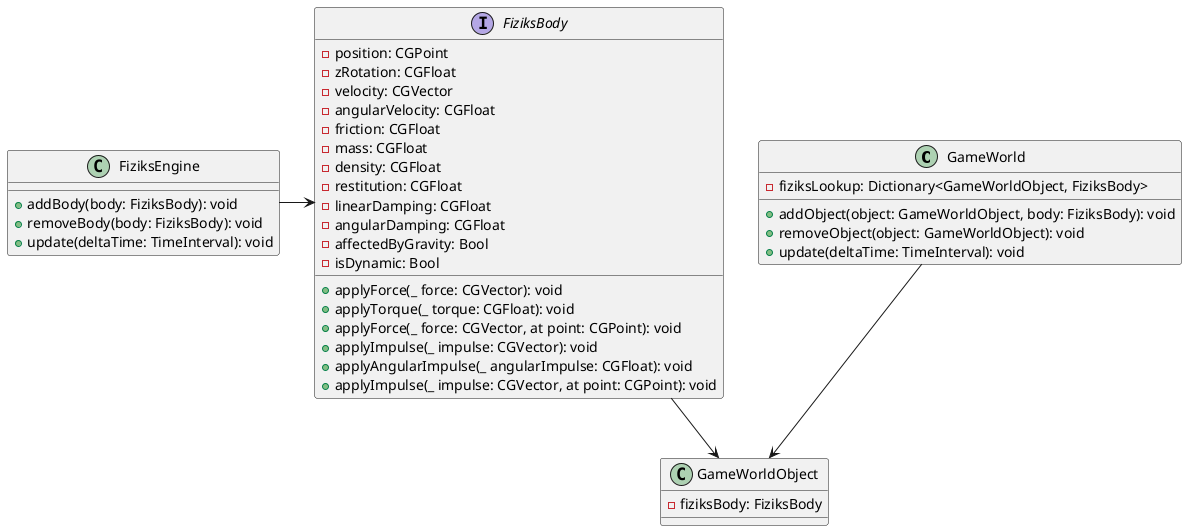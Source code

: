 @startuml
class GameWorld {
    - fiziksLookup: Dictionary<GameWorldObject, FiziksBody>
    + addObject(object: GameWorldObject, body: FiziksBody): void
    + removeObject(object: GameWorldObject): void
    + update(deltaTime: TimeInterval): void
}

interface FiziksBody {
    - position: CGPoint
    - zRotation: CGFloat
    - velocity: CGVector
    - angularVelocity: CGFloat
    - friction: CGFloat
    - mass: CGFloat
    - density: CGFloat
    - restitution: CGFloat
    - linearDamping: CGFloat
    - angularDamping: CGFloat
    - affectedByGravity: Bool
    - isDynamic: Bool
    + applyForce(_ force: CGVector): void
    + applyTorque(_ torque: CGFloat): void
    + applyForce(_ force: CGVector, at point: CGPoint): void
    + applyImpulse(_ impulse: CGVector): void
    + applyAngularImpulse(_ angularImpulse: CGFloat): void
    + applyImpulse(_ impulse: CGVector, at point: CGPoint): void
}

class FiziksEngine {
    + addBody(body: FiziksBody): void
    + removeBody(body: FiziksBody): void
    + update(deltaTime: TimeInterval): void
}

class GameWorldObject {
    - fiziksBody: FiziksBody
}

GameWorld --> GameWorldObject
FiziksEngine -> FiziksBody
FiziksBody --> GameWorldObject
@enduml